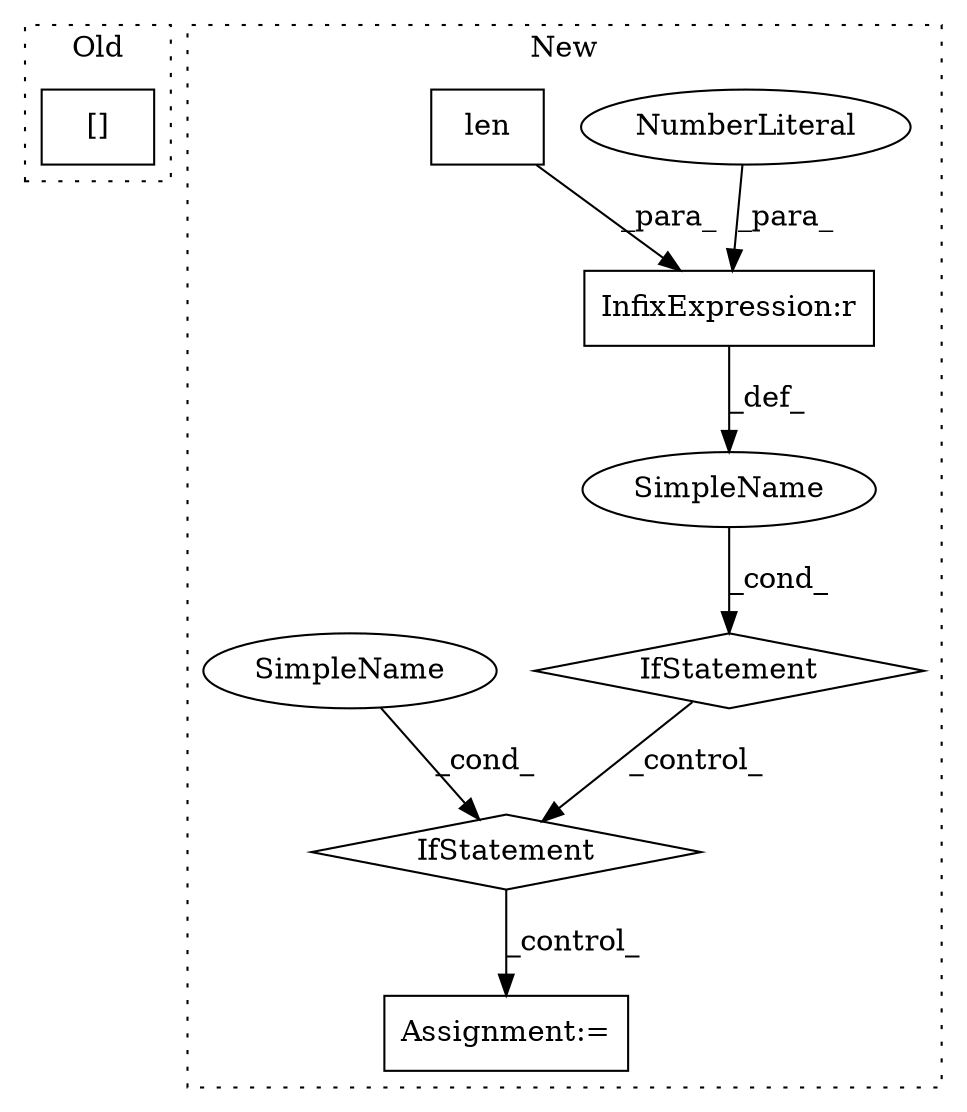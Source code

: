digraph G {
subgraph cluster0 {
1 [label="[]" a="2" s="54358,54389" l="30,1" shape="box"];
label = "Old";
style="dotted";
}
subgraph cluster1 {
2 [label="IfStatement" a="25" s="69345,69370" l="4,2" shape="diamond"];
3 [label="Assignment:=" a="7" s="69648" l="1" shape="box"];
4 [label="SimpleName" a="42" s="" l="" shape="ellipse"];
5 [label="InfixExpression:r" a="27" s="69365" l="4" shape="box"];
6 [label="NumberLiteral" a="34" s="69369" l="1" shape="ellipse"];
7 [label="len" a="32" s="69349,69364" l="4,1" shape="box"];
8 [label="IfStatement" a="25" s="69511,69551" l="8,2" shape="diamond"];
9 [label="SimpleName" a="42" s="" l="" shape="ellipse"];
label = "New";
style="dotted";
}
2 -> 8 [label="_control_"];
4 -> 2 [label="_cond_"];
5 -> 4 [label="_def_"];
6 -> 5 [label="_para_"];
7 -> 5 [label="_para_"];
8 -> 3 [label="_control_"];
9 -> 8 [label="_cond_"];
}